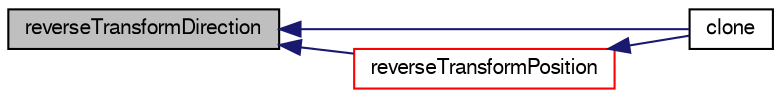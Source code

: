 digraph "reverseTransformDirection"
{
  bgcolor="transparent";
  edge [fontname="FreeSans",fontsize="10",labelfontname="FreeSans",labelfontsize="10"];
  node [fontname="FreeSans",fontsize="10",shape=record];
  rankdir="LR";
  Node1079 [label="reverseTransformDirection",height=0.2,width=0.4,color="black", fillcolor="grey75", style="filled", fontcolor="black"];
  Node1079 -> Node1080 [dir="back",color="midnightblue",fontsize="10",style="solid",fontname="FreeSans"];
  Node1080 [label="clone",height=0.2,width=0.4,color="black",URL="$a24946.html#afff6d4f7511147e0c8a4b8a5448296ec",tooltip="Construct and return a clone, resetting the face list. "];
  Node1079 -> Node1081 [dir="back",color="midnightblue",fontsize="10",style="solid",fontname="FreeSans"];
  Node1081 [label="reverseTransformPosition",height=0.2,width=0.4,color="red",URL="$a24946.html#a068792c3a9a6a8bf43c96a87689d895f",tooltip="Transform a patch-based position from this side to nbr side. "];
  Node1081 -> Node1080 [dir="back",color="midnightblue",fontsize="10",style="solid",fontname="FreeSans"];
}
